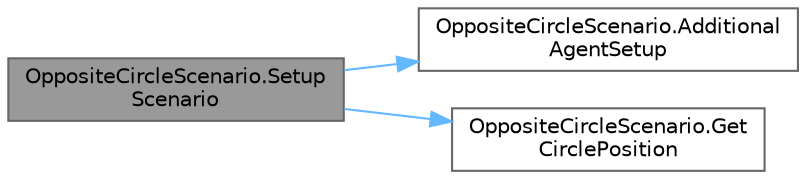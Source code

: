 digraph "OppositeCircleScenario.SetupScenario"
{
 // LATEX_PDF_SIZE
  bgcolor="transparent";
  edge [fontname=Helvetica,fontsize=10,labelfontname=Helvetica,labelfontsize=10];
  node [fontname=Helvetica,fontsize=10,shape=box,height=0.2,width=0.4];
  rankdir="LR";
  Node1 [id="Node000001",label="OppositeCircleScenario.Setup\lScenario",height=0.2,width=0.4,color="gray40", fillcolor="grey60", style="filled", fontcolor="black",tooltip="Populates scene with agents, gives them their destination."];
  Node1 -> Node2 [id="edge1_Node000001_Node000002",color="steelblue1",style="solid",tooltip=" "];
  Node2 [id="Node000002",label="OppositeCircleScenario.Additional\lAgentSetup",height=0.2,width=0.4,color="grey40", fillcolor="white", style="filled",URL="$class_opposite_circle_scenario.html#aa36dd6e20e074750aa879fdf98004198",tooltip="Add additional setup for agents."];
  Node1 -> Node3 [id="edge2_Node000001_Node000003",color="steelblue1",style="solid",tooltip=" "];
  Node3 [id="Node000003",label="OppositeCircleScenario.Get\lCirclePosition",height=0.2,width=0.4,color="grey40", fillcolor="white", style="filled",URL="$class_opposite_circle_scenario.html#a9141c4803dbc8382a9eef0c87491fb4b",tooltip="Calculate agents position on circle."];
}
